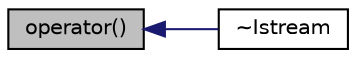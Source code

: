 digraph "operator()"
{
  bgcolor="transparent";
  edge [fontname="Helvetica",fontsize="10",labelfontname="Helvetica",labelfontsize="10"];
  node [fontname="Helvetica",fontsize="10",shape=record];
  rankdir="LR";
  Node735 [label="operator()",height=0.2,width=0.4,color="black", fillcolor="grey75", style="filled", fontcolor="black"];
  Node735 -> Node736 [dir="back",color="midnightblue",fontsize="10",style="solid",fontname="Helvetica"];
  Node736 [label="~Istream",height=0.2,width=0.4,color="black",URL="$a27341.html#a226136d8d835f90dbae0127398f6dbc1",tooltip="Destructor. "];
}
